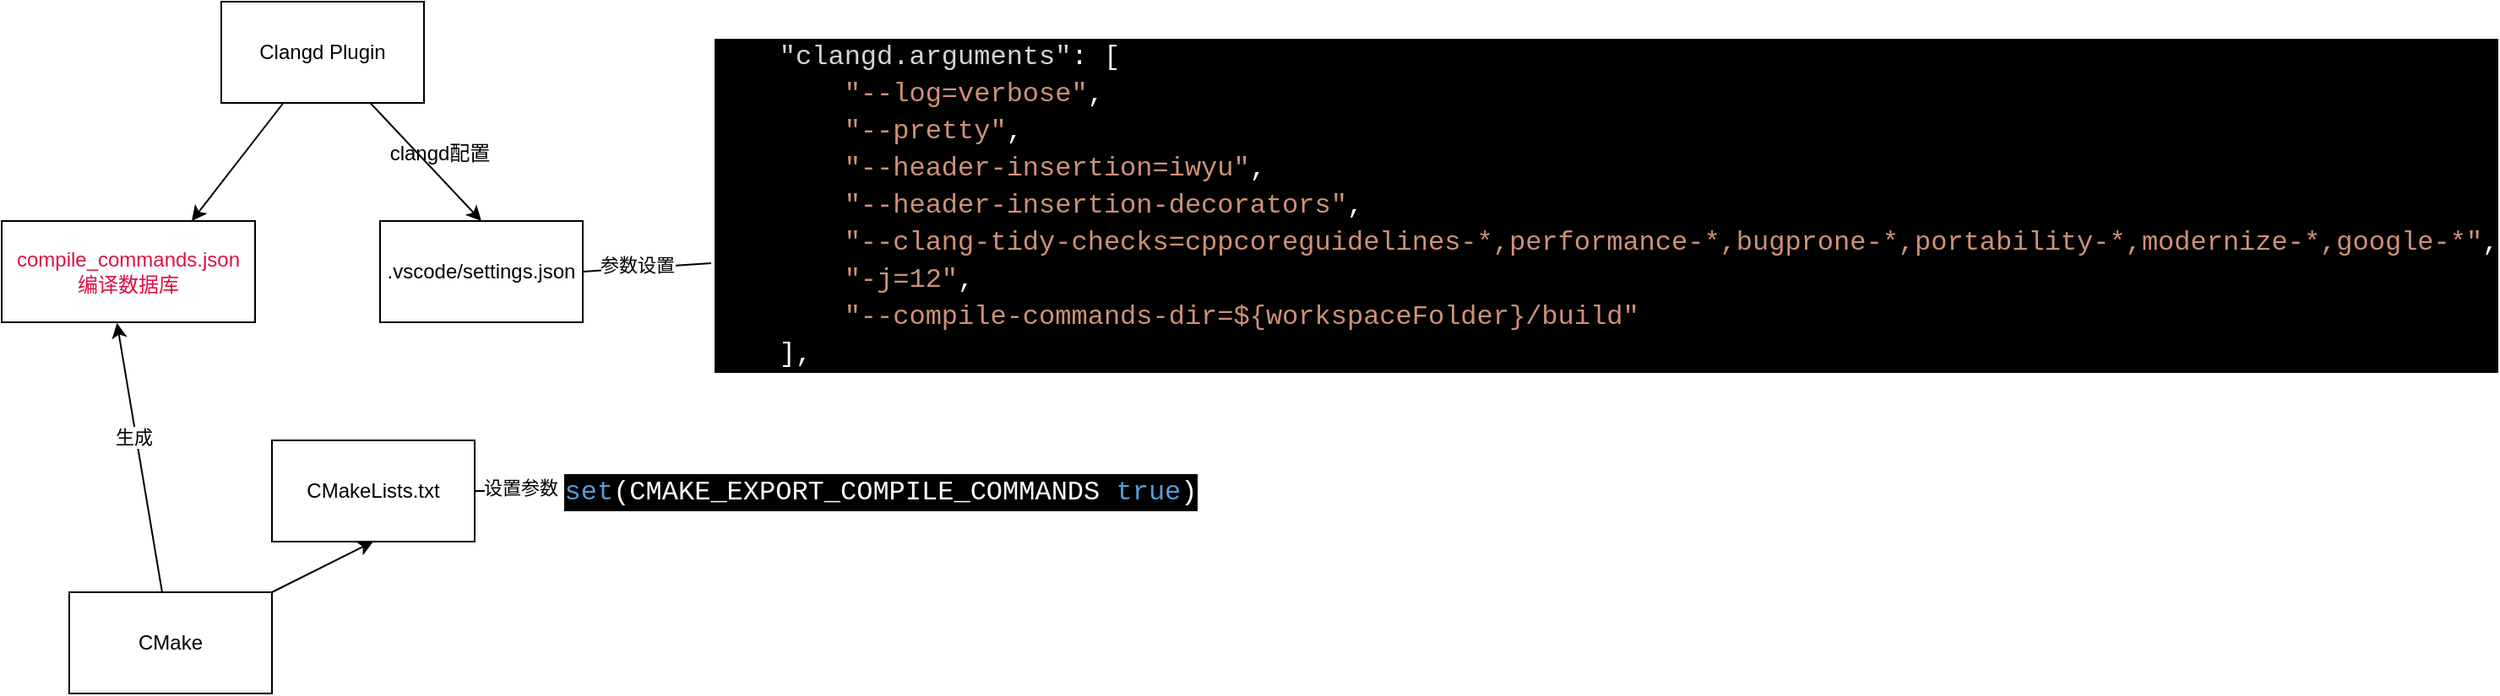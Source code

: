 <mxfile>
    <diagram id="uNb5NGUGo0Aflq_ixplp" name="第 1 页">
        <mxGraphModel dx="1794" dy="835" grid="1" gridSize="10" guides="1" tooltips="1" connect="1" arrows="1" fold="1" page="1" pageScale="1" pageWidth="827" pageHeight="1169" math="0" shadow="0">
            <root>
                <mxCell id="0"/>
                <mxCell id="1" parent="0"/>
                <mxCell id="5" style="edgeStyle=none;html=1;entryX=0.5;entryY=0;entryDx=0;entryDy=0;" edge="1" parent="1" source="2" target="4">
                    <mxGeometry relative="1" as="geometry"/>
                </mxCell>
                <mxCell id="10" style="edgeStyle=none;html=1;entryX=0.75;entryY=0;entryDx=0;entryDy=0;" edge="1" parent="1" source="2" target="9">
                    <mxGeometry relative="1" as="geometry"/>
                </mxCell>
                <mxCell id="2" value="Clangd Plugin" style="whiteSpace=wrap;html=1;" vertex="1" parent="1">
                    <mxGeometry x="200" y="140" width="120" height="60" as="geometry"/>
                </mxCell>
                <mxCell id="4" value=".vscode/settings.json" style="whiteSpace=wrap;html=1;" vertex="1" parent="1">
                    <mxGeometry x="294" y="270" width="120" height="60" as="geometry"/>
                </mxCell>
                <mxCell id="7" value="&lt;div style=&quot;color: rgb(255 , 255 , 255) ; background-color: rgb(0 , 0 , 0) ; font-family: &amp;#34;cascadia code&amp;#34; , &amp;#34;courier new&amp;#34; , monospace , &amp;#34;consolas&amp;#34; , &amp;#34;cascadia code pl&amp;#34; , &amp;#34;consolas&amp;#34; , &amp;#34;courier new&amp;#34; , monospace ; font-size: 16px ; line-height: 22px&quot;&gt;&lt;div&gt;&amp;nbsp; &amp;nbsp; &lt;span style=&quot;color: #d4d4d4&quot;&gt;&quot;clangd.arguments&quot;&lt;/span&gt;: [&lt;/div&gt;&lt;div&gt;&amp;nbsp; &amp;nbsp; &amp;nbsp; &amp;nbsp; &lt;span style=&quot;color: #ce9178&quot;&gt;&quot;--log=verbose&quot;&lt;/span&gt;,&lt;/div&gt;&lt;div&gt;&amp;nbsp; &amp;nbsp; &amp;nbsp; &amp;nbsp; &lt;span style=&quot;color: #ce9178&quot;&gt;&quot;--pretty&quot;&lt;/span&gt;,&lt;/div&gt;&lt;div&gt;&amp;nbsp; &amp;nbsp; &amp;nbsp; &amp;nbsp; &lt;span style=&quot;color: #ce9178&quot;&gt;&quot;--header-insertion=iwyu&quot;&lt;/span&gt;,&lt;/div&gt;&lt;div&gt;&amp;nbsp; &amp;nbsp; &amp;nbsp; &amp;nbsp; &lt;span style=&quot;color: #ce9178&quot;&gt;&quot;--header-insertion-decorators&quot;&lt;/span&gt;,&lt;/div&gt;&lt;div&gt;&amp;nbsp; &amp;nbsp; &amp;nbsp; &amp;nbsp; &lt;span style=&quot;color: #ce9178&quot;&gt;&quot;--clang-tidy-checks=cppcoreguidelines-*,performance-*,bugprone-*,portability-*,modernize-*,google-*&quot;&lt;/span&gt;,&lt;/div&gt;&lt;div&gt;&amp;nbsp; &amp;nbsp; &amp;nbsp; &amp;nbsp; &lt;span style=&quot;color: #ce9178&quot;&gt;&quot;-j=12&quot;&lt;/span&gt;,&lt;/div&gt;&lt;div&gt;&amp;nbsp; &amp;nbsp; &amp;nbsp; &amp;nbsp; &lt;span style=&quot;color: #ce9178&quot;&gt;&quot;--compile-commands-dir=${workspaceFolder}/build&quot;&lt;/span&gt;&lt;/div&gt;&lt;div&gt;&amp;nbsp; &amp;nbsp; ],&lt;/div&gt;&lt;/div&gt;" style="text;html=1;align=left;verticalAlign=middle;resizable=0;points=[];autosize=1;strokeColor=none;fillColor=none;" vertex="1" parent="1">
                    <mxGeometry x="490" y="160" width="1050" height="200" as="geometry"/>
                </mxCell>
                <mxCell id="8" value="" style="endArrow=none;html=1;exitX=1;exitY=0.5;exitDx=0;exitDy=0;" edge="1" parent="1" source="4" target="7">
                    <mxGeometry width="50" height="50" relative="1" as="geometry">
                        <mxPoint x="440" y="250" as="sourcePoint"/>
                        <mxPoint x="490" y="200" as="targetPoint"/>
                    </mxGeometry>
                </mxCell>
                <mxCell id="24" value="参数设置" style="edgeLabel;html=1;align=center;verticalAlign=middle;resizable=0;points=[];" vertex="1" connectable="0" parent="8">
                    <mxGeometry x="-0.155" y="2" relative="1" as="geometry">
                        <mxPoint as="offset"/>
                    </mxGeometry>
                </mxCell>
                <mxCell id="9" value="&lt;font color=&quot;#dd1144&quot;&gt;compile_commands.json&lt;br&gt;编译数据库&lt;br&gt;&lt;/font&gt;" style="whiteSpace=wrap;html=1;" vertex="1" parent="1">
                    <mxGeometry x="70" y="270" width="150" height="60" as="geometry"/>
                </mxCell>
                <mxCell id="11" value="CMakeLists.txt" style="whiteSpace=wrap;html=1;" vertex="1" parent="1">
                    <mxGeometry x="230" y="400" width="120" height="60" as="geometry"/>
                </mxCell>
                <mxCell id="13" style="edgeStyle=none;html=1;entryX=0.5;entryY=1;entryDx=0;entryDy=0;" edge="1" parent="1" source="12" target="11">
                    <mxGeometry relative="1" as="geometry"/>
                </mxCell>
                <mxCell id="16" style="edgeStyle=none;html=1;entryX=0.455;entryY=1.007;entryDx=0;entryDy=0;entryPerimeter=0;" edge="1" parent="1" source="12" target="9">
                    <mxGeometry relative="1" as="geometry"/>
                </mxCell>
                <mxCell id="17" value="生成" style="edgeLabel;html=1;align=center;verticalAlign=middle;resizable=0;points=[];" vertex="1" connectable="0" parent="16">
                    <mxGeometry x="0.154" y="2" relative="1" as="geometry">
                        <mxPoint as="offset"/>
                    </mxGeometry>
                </mxCell>
                <mxCell id="12" value="CMake" style="whiteSpace=wrap;html=1;" vertex="1" parent="1">
                    <mxGeometry x="110" y="490" width="120" height="60" as="geometry"/>
                </mxCell>
                <mxCell id="18" value="&lt;div style=&quot;color: rgb(255 , 255 , 255) ; background-color: rgb(0 , 0 , 0) ; font-family: &amp;#34;cascadia code&amp;#34; , &amp;#34;courier new&amp;#34; , monospace , &amp;#34;consolas&amp;#34; , &amp;#34;cascadia code pl&amp;#34; , &amp;#34;consolas&amp;#34; , &amp;#34;courier new&amp;#34; , monospace ; font-size: 16px ; line-height: 22px&quot;&gt;&lt;span style=&quot;color: #569cd6&quot;&gt;set&lt;/span&gt;(CMAKE_EXPORT_COMPILE_COMMANDS &lt;span style=&quot;color: #569cd6&quot;&gt;true&lt;/span&gt;)&lt;/div&gt;" style="text;html=1;align=center;verticalAlign=middle;resizable=0;points=[];autosize=1;strokeColor=none;fillColor=none;" vertex="1" parent="1">
                    <mxGeometry x="400" y="415" width="380" height="30" as="geometry"/>
                </mxCell>
                <mxCell id="22" value="" style="endArrow=none;html=1;exitX=1;exitY=0.5;exitDx=0;exitDy=0;" edge="1" parent="1" source="11" target="18">
                    <mxGeometry width="50" height="50" relative="1" as="geometry">
                        <mxPoint x="360" y="450" as="sourcePoint"/>
                        <mxPoint x="410" y="400" as="targetPoint"/>
                        <Array as="points">
                            <mxPoint x="370" y="430"/>
                        </Array>
                    </mxGeometry>
                </mxCell>
                <mxCell id="23" value="设置参数" style="edgeLabel;html=1;align=center;verticalAlign=middle;resizable=0;points=[];" vertex="1" connectable="0" parent="22">
                    <mxGeometry x="0.074" y="2" relative="1" as="geometry">
                        <mxPoint as="offset"/>
                    </mxGeometry>
                </mxCell>
                <mxCell id="25" value="clangd配置" style="text;html=1;align=center;verticalAlign=middle;resizable=0;points=[];autosize=1;strokeColor=none;fillColor=none;" vertex="1" parent="1">
                    <mxGeometry x="294" y="220" width="70" height="20" as="geometry"/>
                </mxCell>
            </root>
        </mxGraphModel>
    </diagram>
</mxfile>